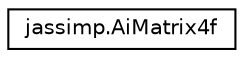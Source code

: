 digraph "Graphical Class Hierarchy"
{
  edge [fontname="Helvetica",fontsize="10",labelfontname="Helvetica",labelfontsize="10"];
  node [fontname="Helvetica",fontsize="10",shape=record];
  rankdir="LR";
  Node1 [label="jassimp.AiMatrix4f",height=0.2,width=0.4,color="black", fillcolor="white", style="filled",URL="$classjassimp_1_1_ai_matrix4f.html"];
}
